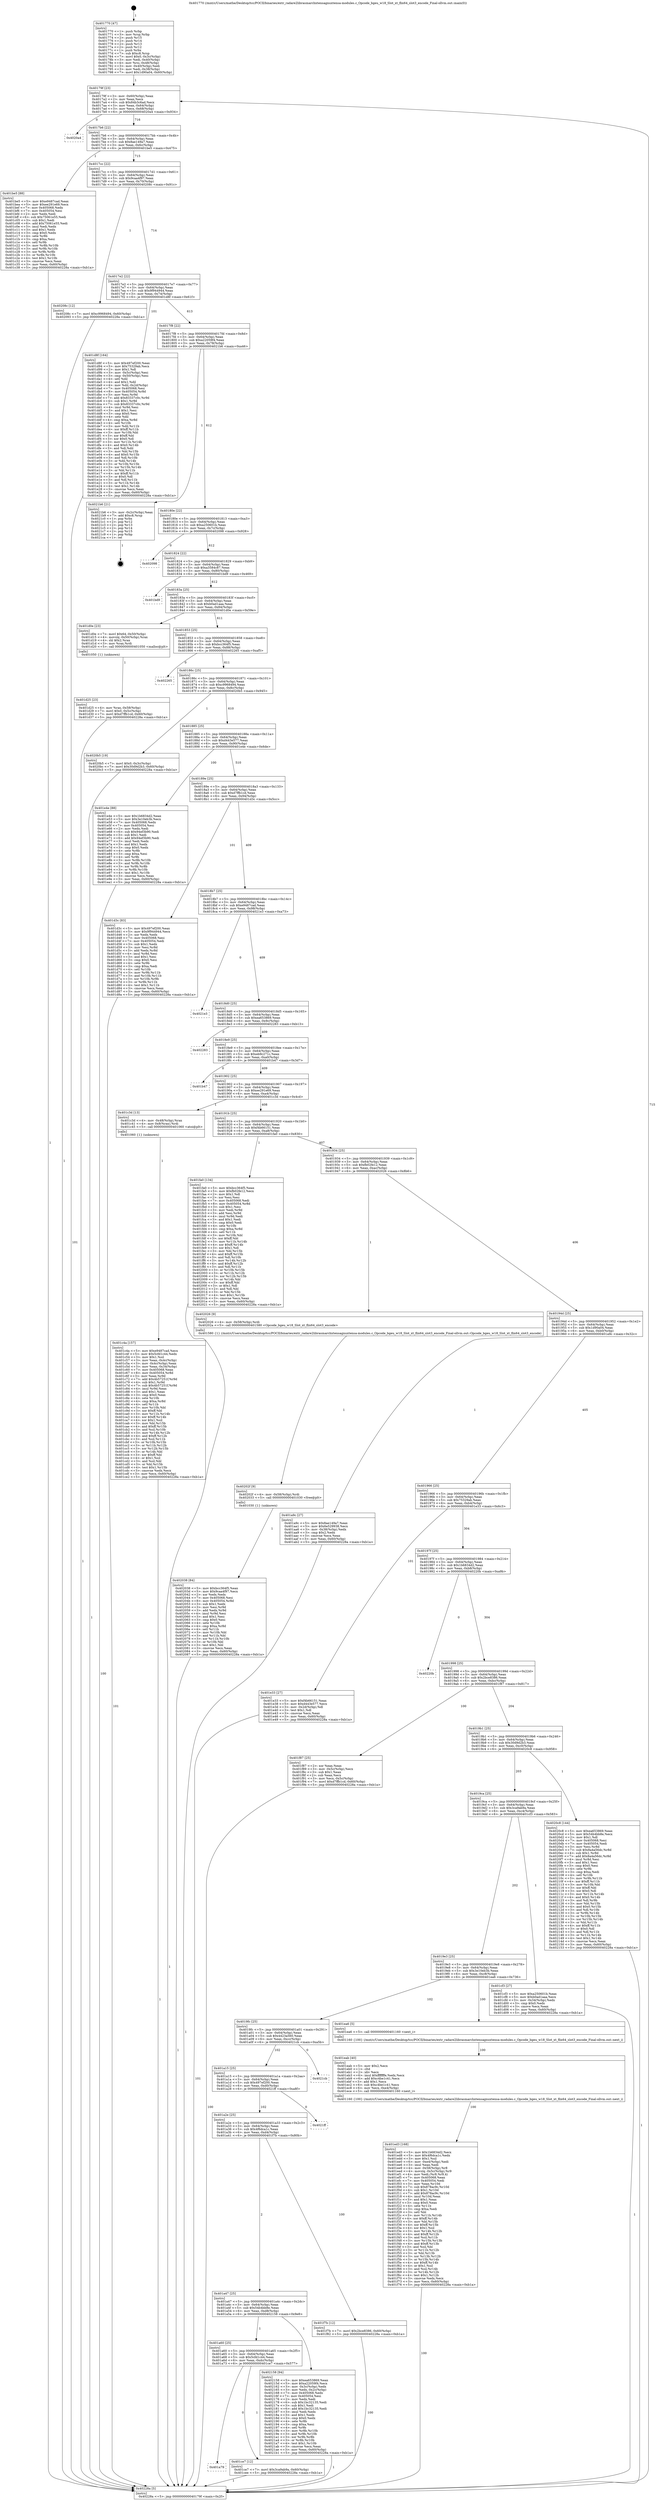 digraph "0x401770" {
  label = "0x401770 (/mnt/c/Users/mathe/Desktop/tcc/POCII/binaries/extr_radare2librasmarchxtensagnuxtensa-modules.c_Opcode_bgeu_w18_Slot_xt_flix64_slot3_encode_Final-ollvm.out::main(0))"
  labelloc = "t"
  node[shape=record]

  Entry [label="",width=0.3,height=0.3,shape=circle,fillcolor=black,style=filled]
  "0x40179f" [label="{
     0x40179f [23]\l
     | [instrs]\l
     &nbsp;&nbsp;0x40179f \<+3\>: mov -0x60(%rbp),%eax\l
     &nbsp;&nbsp;0x4017a2 \<+2\>: mov %eax,%ecx\l
     &nbsp;&nbsp;0x4017a4 \<+6\>: sub $0x84b3c6ad,%ecx\l
     &nbsp;&nbsp;0x4017aa \<+3\>: mov %eax,-0x64(%rbp)\l
     &nbsp;&nbsp;0x4017ad \<+3\>: mov %ecx,-0x68(%rbp)\l
     &nbsp;&nbsp;0x4017b0 \<+6\>: je 00000000004020a4 \<main+0x934\>\l
  }"]
  "0x4020a4" [label="{
     0x4020a4\l
  }", style=dashed]
  "0x4017b6" [label="{
     0x4017b6 [22]\l
     | [instrs]\l
     &nbsp;&nbsp;0x4017b6 \<+5\>: jmp 00000000004017bb \<main+0x4b\>\l
     &nbsp;&nbsp;0x4017bb \<+3\>: mov -0x64(%rbp),%eax\l
     &nbsp;&nbsp;0x4017be \<+5\>: sub $0x8ae149a7,%eax\l
     &nbsp;&nbsp;0x4017c3 \<+3\>: mov %eax,-0x6c(%rbp)\l
     &nbsp;&nbsp;0x4017c6 \<+6\>: je 0000000000401be5 \<main+0x475\>\l
  }"]
  Exit [label="",width=0.3,height=0.3,shape=circle,fillcolor=black,style=filled,peripheries=2]
  "0x401be5" [label="{
     0x401be5 [88]\l
     | [instrs]\l
     &nbsp;&nbsp;0x401be5 \<+5\>: mov $0xe9487cad,%eax\l
     &nbsp;&nbsp;0x401bea \<+5\>: mov $0xee291e69,%ecx\l
     &nbsp;&nbsp;0x401bef \<+7\>: mov 0x405068,%edx\l
     &nbsp;&nbsp;0x401bf6 \<+7\>: mov 0x405054,%esi\l
     &nbsp;&nbsp;0x401bfd \<+2\>: mov %edx,%edi\l
     &nbsp;&nbsp;0x401bff \<+6\>: sub $0x75061e55,%edi\l
     &nbsp;&nbsp;0x401c05 \<+3\>: sub $0x1,%edi\l
     &nbsp;&nbsp;0x401c08 \<+6\>: add $0x75061e55,%edi\l
     &nbsp;&nbsp;0x401c0e \<+3\>: imul %edi,%edx\l
     &nbsp;&nbsp;0x401c11 \<+3\>: and $0x1,%edx\l
     &nbsp;&nbsp;0x401c14 \<+3\>: cmp $0x0,%edx\l
     &nbsp;&nbsp;0x401c17 \<+4\>: sete %r8b\l
     &nbsp;&nbsp;0x401c1b \<+3\>: cmp $0xa,%esi\l
     &nbsp;&nbsp;0x401c1e \<+4\>: setl %r9b\l
     &nbsp;&nbsp;0x401c22 \<+3\>: mov %r8b,%r10b\l
     &nbsp;&nbsp;0x401c25 \<+3\>: and %r9b,%r10b\l
     &nbsp;&nbsp;0x401c28 \<+3\>: xor %r9b,%r8b\l
     &nbsp;&nbsp;0x401c2b \<+3\>: or %r8b,%r10b\l
     &nbsp;&nbsp;0x401c2e \<+4\>: test $0x1,%r10b\l
     &nbsp;&nbsp;0x401c32 \<+3\>: cmovne %ecx,%eax\l
     &nbsp;&nbsp;0x401c35 \<+3\>: mov %eax,-0x60(%rbp)\l
     &nbsp;&nbsp;0x401c38 \<+5\>: jmp 000000000040228a \<main+0xb1a\>\l
  }"]
  "0x4017cc" [label="{
     0x4017cc [22]\l
     | [instrs]\l
     &nbsp;&nbsp;0x4017cc \<+5\>: jmp 00000000004017d1 \<main+0x61\>\l
     &nbsp;&nbsp;0x4017d1 \<+3\>: mov -0x64(%rbp),%eax\l
     &nbsp;&nbsp;0x4017d4 \<+5\>: sub $0x9caa4f97,%eax\l
     &nbsp;&nbsp;0x4017d9 \<+3\>: mov %eax,-0x70(%rbp)\l
     &nbsp;&nbsp;0x4017dc \<+6\>: je 000000000040208c \<main+0x91c\>\l
  }"]
  "0x402038" [label="{
     0x402038 [84]\l
     | [instrs]\l
     &nbsp;&nbsp;0x402038 \<+5\>: mov $0xbcc364f5,%eax\l
     &nbsp;&nbsp;0x40203d \<+5\>: mov $0x9caa4f97,%ecx\l
     &nbsp;&nbsp;0x402042 \<+2\>: xor %edx,%edx\l
     &nbsp;&nbsp;0x402044 \<+7\>: mov 0x405068,%esi\l
     &nbsp;&nbsp;0x40204b \<+8\>: mov 0x405054,%r8d\l
     &nbsp;&nbsp;0x402053 \<+3\>: sub $0x1,%edx\l
     &nbsp;&nbsp;0x402056 \<+3\>: mov %esi,%r9d\l
     &nbsp;&nbsp;0x402059 \<+3\>: add %edx,%r9d\l
     &nbsp;&nbsp;0x40205c \<+4\>: imul %r9d,%esi\l
     &nbsp;&nbsp;0x402060 \<+3\>: and $0x1,%esi\l
     &nbsp;&nbsp;0x402063 \<+3\>: cmp $0x0,%esi\l
     &nbsp;&nbsp;0x402066 \<+4\>: sete %r10b\l
     &nbsp;&nbsp;0x40206a \<+4\>: cmp $0xa,%r8d\l
     &nbsp;&nbsp;0x40206e \<+4\>: setl %r11b\l
     &nbsp;&nbsp;0x402072 \<+3\>: mov %r10b,%bl\l
     &nbsp;&nbsp;0x402075 \<+3\>: and %r11b,%bl\l
     &nbsp;&nbsp;0x402078 \<+3\>: xor %r11b,%r10b\l
     &nbsp;&nbsp;0x40207b \<+3\>: or %r10b,%bl\l
     &nbsp;&nbsp;0x40207e \<+3\>: test $0x1,%bl\l
     &nbsp;&nbsp;0x402081 \<+3\>: cmovne %ecx,%eax\l
     &nbsp;&nbsp;0x402084 \<+3\>: mov %eax,-0x60(%rbp)\l
     &nbsp;&nbsp;0x402087 \<+5\>: jmp 000000000040228a \<main+0xb1a\>\l
  }"]
  "0x40208c" [label="{
     0x40208c [12]\l
     | [instrs]\l
     &nbsp;&nbsp;0x40208c \<+7\>: movl $0xc9968494,-0x60(%rbp)\l
     &nbsp;&nbsp;0x402093 \<+5\>: jmp 000000000040228a \<main+0xb1a\>\l
  }"]
  "0x4017e2" [label="{
     0x4017e2 [22]\l
     | [instrs]\l
     &nbsp;&nbsp;0x4017e2 \<+5\>: jmp 00000000004017e7 \<main+0x77\>\l
     &nbsp;&nbsp;0x4017e7 \<+3\>: mov -0x64(%rbp),%eax\l
     &nbsp;&nbsp;0x4017ea \<+5\>: sub $0x9f944944,%eax\l
     &nbsp;&nbsp;0x4017ef \<+3\>: mov %eax,-0x74(%rbp)\l
     &nbsp;&nbsp;0x4017f2 \<+6\>: je 0000000000401d8f \<main+0x61f\>\l
  }"]
  "0x40202f" [label="{
     0x40202f [9]\l
     | [instrs]\l
     &nbsp;&nbsp;0x40202f \<+4\>: mov -0x58(%rbp),%rdi\l
     &nbsp;&nbsp;0x402033 \<+5\>: call 0000000000401030 \<free@plt\>\l
     | [calls]\l
     &nbsp;&nbsp;0x401030 \{1\} (unknown)\l
  }"]
  "0x401d8f" [label="{
     0x401d8f [164]\l
     | [instrs]\l
     &nbsp;&nbsp;0x401d8f \<+5\>: mov $0x497ef200,%eax\l
     &nbsp;&nbsp;0x401d94 \<+5\>: mov $0x75329ab,%ecx\l
     &nbsp;&nbsp;0x401d99 \<+2\>: mov $0x1,%dl\l
     &nbsp;&nbsp;0x401d9b \<+3\>: mov -0x5c(%rbp),%esi\l
     &nbsp;&nbsp;0x401d9e \<+3\>: cmp -0x50(%rbp),%esi\l
     &nbsp;&nbsp;0x401da1 \<+4\>: setl %dil\l
     &nbsp;&nbsp;0x401da5 \<+4\>: and $0x1,%dil\l
     &nbsp;&nbsp;0x401da9 \<+4\>: mov %dil,-0x2d(%rbp)\l
     &nbsp;&nbsp;0x401dad \<+7\>: mov 0x405068,%esi\l
     &nbsp;&nbsp;0x401db4 \<+8\>: mov 0x405054,%r8d\l
     &nbsp;&nbsp;0x401dbc \<+3\>: mov %esi,%r9d\l
     &nbsp;&nbsp;0x401dbf \<+7\>: add $0x83337c0c,%r9d\l
     &nbsp;&nbsp;0x401dc6 \<+4\>: sub $0x1,%r9d\l
     &nbsp;&nbsp;0x401dca \<+7\>: sub $0x83337c0c,%r9d\l
     &nbsp;&nbsp;0x401dd1 \<+4\>: imul %r9d,%esi\l
     &nbsp;&nbsp;0x401dd5 \<+3\>: and $0x1,%esi\l
     &nbsp;&nbsp;0x401dd8 \<+3\>: cmp $0x0,%esi\l
     &nbsp;&nbsp;0x401ddb \<+4\>: sete %dil\l
     &nbsp;&nbsp;0x401ddf \<+4\>: cmp $0xa,%r8d\l
     &nbsp;&nbsp;0x401de3 \<+4\>: setl %r10b\l
     &nbsp;&nbsp;0x401de7 \<+3\>: mov %dil,%r11b\l
     &nbsp;&nbsp;0x401dea \<+4\>: xor $0xff,%r11b\l
     &nbsp;&nbsp;0x401dee \<+3\>: mov %r10b,%bl\l
     &nbsp;&nbsp;0x401df1 \<+3\>: xor $0xff,%bl\l
     &nbsp;&nbsp;0x401df4 \<+3\>: xor $0x0,%dl\l
     &nbsp;&nbsp;0x401df7 \<+3\>: mov %r11b,%r14b\l
     &nbsp;&nbsp;0x401dfa \<+4\>: and $0x0,%r14b\l
     &nbsp;&nbsp;0x401dfe \<+3\>: and %dl,%dil\l
     &nbsp;&nbsp;0x401e01 \<+3\>: mov %bl,%r15b\l
     &nbsp;&nbsp;0x401e04 \<+4\>: and $0x0,%r15b\l
     &nbsp;&nbsp;0x401e08 \<+3\>: and %dl,%r10b\l
     &nbsp;&nbsp;0x401e0b \<+3\>: or %dil,%r14b\l
     &nbsp;&nbsp;0x401e0e \<+3\>: or %r10b,%r15b\l
     &nbsp;&nbsp;0x401e11 \<+3\>: xor %r15b,%r14b\l
     &nbsp;&nbsp;0x401e14 \<+3\>: or %bl,%r11b\l
     &nbsp;&nbsp;0x401e17 \<+4\>: xor $0xff,%r11b\l
     &nbsp;&nbsp;0x401e1b \<+3\>: or $0x0,%dl\l
     &nbsp;&nbsp;0x401e1e \<+3\>: and %dl,%r11b\l
     &nbsp;&nbsp;0x401e21 \<+3\>: or %r11b,%r14b\l
     &nbsp;&nbsp;0x401e24 \<+4\>: test $0x1,%r14b\l
     &nbsp;&nbsp;0x401e28 \<+3\>: cmovne %ecx,%eax\l
     &nbsp;&nbsp;0x401e2b \<+3\>: mov %eax,-0x60(%rbp)\l
     &nbsp;&nbsp;0x401e2e \<+5\>: jmp 000000000040228a \<main+0xb1a\>\l
  }"]
  "0x4017f8" [label="{
     0x4017f8 [22]\l
     | [instrs]\l
     &nbsp;&nbsp;0x4017f8 \<+5\>: jmp 00000000004017fd \<main+0x8d\>\l
     &nbsp;&nbsp;0x4017fd \<+3\>: mov -0x64(%rbp),%eax\l
     &nbsp;&nbsp;0x401800 \<+5\>: sub $0xa22059f4,%eax\l
     &nbsp;&nbsp;0x401805 \<+3\>: mov %eax,-0x78(%rbp)\l
     &nbsp;&nbsp;0x401808 \<+6\>: je 00000000004021b6 \<main+0xa46\>\l
  }"]
  "0x401ed3" [label="{
     0x401ed3 [168]\l
     | [instrs]\l
     &nbsp;&nbsp;0x401ed3 \<+5\>: mov $0x1b6834d2,%ecx\l
     &nbsp;&nbsp;0x401ed8 \<+5\>: mov $0x4f6dca1c,%edx\l
     &nbsp;&nbsp;0x401edd \<+3\>: mov $0x1,%sil\l
     &nbsp;&nbsp;0x401ee0 \<+6\>: mov -0xe4(%rbp),%edi\l
     &nbsp;&nbsp;0x401ee6 \<+3\>: imul %eax,%edi\l
     &nbsp;&nbsp;0x401ee9 \<+4\>: mov -0x58(%rbp),%r8\l
     &nbsp;&nbsp;0x401eed \<+4\>: movslq -0x5c(%rbp),%r9\l
     &nbsp;&nbsp;0x401ef1 \<+4\>: mov %edi,(%r8,%r9,4)\l
     &nbsp;&nbsp;0x401ef5 \<+7\>: mov 0x405068,%eax\l
     &nbsp;&nbsp;0x401efc \<+7\>: mov 0x405054,%edi\l
     &nbsp;&nbsp;0x401f03 \<+3\>: mov %eax,%r10d\l
     &nbsp;&nbsp;0x401f06 \<+7\>: sub $0x878ac9c,%r10d\l
     &nbsp;&nbsp;0x401f0d \<+4\>: sub $0x1,%r10d\l
     &nbsp;&nbsp;0x401f11 \<+7\>: add $0x878ac9c,%r10d\l
     &nbsp;&nbsp;0x401f18 \<+4\>: imul %r10d,%eax\l
     &nbsp;&nbsp;0x401f1c \<+3\>: and $0x1,%eax\l
     &nbsp;&nbsp;0x401f1f \<+3\>: cmp $0x0,%eax\l
     &nbsp;&nbsp;0x401f22 \<+4\>: sete %r11b\l
     &nbsp;&nbsp;0x401f26 \<+3\>: cmp $0xa,%edi\l
     &nbsp;&nbsp;0x401f29 \<+3\>: setl %bl\l
     &nbsp;&nbsp;0x401f2c \<+3\>: mov %r11b,%r14b\l
     &nbsp;&nbsp;0x401f2f \<+4\>: xor $0xff,%r14b\l
     &nbsp;&nbsp;0x401f33 \<+3\>: mov %bl,%r15b\l
     &nbsp;&nbsp;0x401f36 \<+4\>: xor $0xff,%r15b\l
     &nbsp;&nbsp;0x401f3a \<+4\>: xor $0x1,%sil\l
     &nbsp;&nbsp;0x401f3e \<+3\>: mov %r14b,%r12b\l
     &nbsp;&nbsp;0x401f41 \<+4\>: and $0xff,%r12b\l
     &nbsp;&nbsp;0x401f45 \<+3\>: and %sil,%r11b\l
     &nbsp;&nbsp;0x401f48 \<+3\>: mov %r15b,%r13b\l
     &nbsp;&nbsp;0x401f4b \<+4\>: and $0xff,%r13b\l
     &nbsp;&nbsp;0x401f4f \<+3\>: and %sil,%bl\l
     &nbsp;&nbsp;0x401f52 \<+3\>: or %r11b,%r12b\l
     &nbsp;&nbsp;0x401f55 \<+3\>: or %bl,%r13b\l
     &nbsp;&nbsp;0x401f58 \<+3\>: xor %r13b,%r12b\l
     &nbsp;&nbsp;0x401f5b \<+3\>: or %r15b,%r14b\l
     &nbsp;&nbsp;0x401f5e \<+4\>: xor $0xff,%r14b\l
     &nbsp;&nbsp;0x401f62 \<+4\>: or $0x1,%sil\l
     &nbsp;&nbsp;0x401f66 \<+3\>: and %sil,%r14b\l
     &nbsp;&nbsp;0x401f69 \<+3\>: or %r14b,%r12b\l
     &nbsp;&nbsp;0x401f6c \<+4\>: test $0x1,%r12b\l
     &nbsp;&nbsp;0x401f70 \<+3\>: cmovne %edx,%ecx\l
     &nbsp;&nbsp;0x401f73 \<+3\>: mov %ecx,-0x60(%rbp)\l
     &nbsp;&nbsp;0x401f76 \<+5\>: jmp 000000000040228a \<main+0xb1a\>\l
  }"]
  "0x4021b6" [label="{
     0x4021b6 [21]\l
     | [instrs]\l
     &nbsp;&nbsp;0x4021b6 \<+3\>: mov -0x2c(%rbp),%eax\l
     &nbsp;&nbsp;0x4021b9 \<+7\>: add $0xc8,%rsp\l
     &nbsp;&nbsp;0x4021c0 \<+1\>: pop %rbx\l
     &nbsp;&nbsp;0x4021c1 \<+2\>: pop %r12\l
     &nbsp;&nbsp;0x4021c3 \<+2\>: pop %r13\l
     &nbsp;&nbsp;0x4021c5 \<+2\>: pop %r14\l
     &nbsp;&nbsp;0x4021c7 \<+2\>: pop %r15\l
     &nbsp;&nbsp;0x4021c9 \<+1\>: pop %rbp\l
     &nbsp;&nbsp;0x4021ca \<+1\>: ret\l
  }"]
  "0x40180e" [label="{
     0x40180e [22]\l
     | [instrs]\l
     &nbsp;&nbsp;0x40180e \<+5\>: jmp 0000000000401813 \<main+0xa3\>\l
     &nbsp;&nbsp;0x401813 \<+3\>: mov -0x64(%rbp),%eax\l
     &nbsp;&nbsp;0x401816 \<+5\>: sub $0xa250601b,%eax\l
     &nbsp;&nbsp;0x40181b \<+3\>: mov %eax,-0x7c(%rbp)\l
     &nbsp;&nbsp;0x40181e \<+6\>: je 0000000000402098 \<main+0x928\>\l
  }"]
  "0x401eab" [label="{
     0x401eab [40]\l
     | [instrs]\l
     &nbsp;&nbsp;0x401eab \<+5\>: mov $0x2,%ecx\l
     &nbsp;&nbsp;0x401eb0 \<+1\>: cltd\l
     &nbsp;&nbsp;0x401eb1 \<+2\>: idiv %ecx\l
     &nbsp;&nbsp;0x401eb3 \<+6\>: imul $0xfffffffe,%edx,%ecx\l
     &nbsp;&nbsp;0x401eb9 \<+6\>: add $0xc4be1c41,%ecx\l
     &nbsp;&nbsp;0x401ebf \<+3\>: add $0x1,%ecx\l
     &nbsp;&nbsp;0x401ec2 \<+6\>: sub $0xc4be1c41,%ecx\l
     &nbsp;&nbsp;0x401ec8 \<+6\>: mov %ecx,-0xe4(%rbp)\l
     &nbsp;&nbsp;0x401ece \<+5\>: call 0000000000401160 \<next_i\>\l
     | [calls]\l
     &nbsp;&nbsp;0x401160 \{100\} (/mnt/c/Users/mathe/Desktop/tcc/POCII/binaries/extr_radare2librasmarchxtensagnuxtensa-modules.c_Opcode_bgeu_w18_Slot_xt_flix64_slot3_encode_Final-ollvm.out::next_i)\l
  }"]
  "0x402098" [label="{
     0x402098\l
  }", style=dashed]
  "0x401824" [label="{
     0x401824 [22]\l
     | [instrs]\l
     &nbsp;&nbsp;0x401824 \<+5\>: jmp 0000000000401829 \<main+0xb9\>\l
     &nbsp;&nbsp;0x401829 \<+3\>: mov -0x64(%rbp),%eax\l
     &nbsp;&nbsp;0x40182c \<+5\>: sub $0xa3584c87,%eax\l
     &nbsp;&nbsp;0x401831 \<+3\>: mov %eax,-0x80(%rbp)\l
     &nbsp;&nbsp;0x401834 \<+6\>: je 0000000000401bd9 \<main+0x469\>\l
  }"]
  "0x401d25" [label="{
     0x401d25 [23]\l
     | [instrs]\l
     &nbsp;&nbsp;0x401d25 \<+4\>: mov %rax,-0x58(%rbp)\l
     &nbsp;&nbsp;0x401d29 \<+7\>: movl $0x0,-0x5c(%rbp)\l
     &nbsp;&nbsp;0x401d30 \<+7\>: movl $0xd7ffb1cd,-0x60(%rbp)\l
     &nbsp;&nbsp;0x401d37 \<+5\>: jmp 000000000040228a \<main+0xb1a\>\l
  }"]
  "0x401bd9" [label="{
     0x401bd9\l
  }", style=dashed]
  "0x40183a" [label="{
     0x40183a [25]\l
     | [instrs]\l
     &nbsp;&nbsp;0x40183a \<+5\>: jmp 000000000040183f \<main+0xcf\>\l
     &nbsp;&nbsp;0x40183f \<+3\>: mov -0x64(%rbp),%eax\l
     &nbsp;&nbsp;0x401842 \<+5\>: sub $0xb0ad1aaa,%eax\l
     &nbsp;&nbsp;0x401847 \<+6\>: mov %eax,-0x84(%rbp)\l
     &nbsp;&nbsp;0x40184d \<+6\>: je 0000000000401d0e \<main+0x59e\>\l
  }"]
  "0x401a79" [label="{
     0x401a79\l
  }", style=dashed]
  "0x401d0e" [label="{
     0x401d0e [23]\l
     | [instrs]\l
     &nbsp;&nbsp;0x401d0e \<+7\>: movl $0x64,-0x50(%rbp)\l
     &nbsp;&nbsp;0x401d15 \<+4\>: movslq -0x50(%rbp),%rax\l
     &nbsp;&nbsp;0x401d19 \<+4\>: shl $0x2,%rax\l
     &nbsp;&nbsp;0x401d1d \<+3\>: mov %rax,%rdi\l
     &nbsp;&nbsp;0x401d20 \<+5\>: call 0000000000401050 \<malloc@plt\>\l
     | [calls]\l
     &nbsp;&nbsp;0x401050 \{1\} (unknown)\l
  }"]
  "0x401853" [label="{
     0x401853 [25]\l
     | [instrs]\l
     &nbsp;&nbsp;0x401853 \<+5\>: jmp 0000000000401858 \<main+0xe8\>\l
     &nbsp;&nbsp;0x401858 \<+3\>: mov -0x64(%rbp),%eax\l
     &nbsp;&nbsp;0x40185b \<+5\>: sub $0xbcc364f5,%eax\l
     &nbsp;&nbsp;0x401860 \<+6\>: mov %eax,-0x88(%rbp)\l
     &nbsp;&nbsp;0x401866 \<+6\>: je 0000000000402265 \<main+0xaf5\>\l
  }"]
  "0x401ce7" [label="{
     0x401ce7 [12]\l
     | [instrs]\l
     &nbsp;&nbsp;0x401ce7 \<+7\>: movl $0x3ca9ab9a,-0x60(%rbp)\l
     &nbsp;&nbsp;0x401cee \<+5\>: jmp 000000000040228a \<main+0xb1a\>\l
  }"]
  "0x402265" [label="{
     0x402265\l
  }", style=dashed]
  "0x40186c" [label="{
     0x40186c [25]\l
     | [instrs]\l
     &nbsp;&nbsp;0x40186c \<+5\>: jmp 0000000000401871 \<main+0x101\>\l
     &nbsp;&nbsp;0x401871 \<+3\>: mov -0x64(%rbp),%eax\l
     &nbsp;&nbsp;0x401874 \<+5\>: sub $0xc9968494,%eax\l
     &nbsp;&nbsp;0x401879 \<+6\>: mov %eax,-0x8c(%rbp)\l
     &nbsp;&nbsp;0x40187f \<+6\>: je 00000000004020b5 \<main+0x945\>\l
  }"]
  "0x401a60" [label="{
     0x401a60 [25]\l
     | [instrs]\l
     &nbsp;&nbsp;0x401a60 \<+5\>: jmp 0000000000401a65 \<main+0x2f5\>\l
     &nbsp;&nbsp;0x401a65 \<+3\>: mov -0x64(%rbp),%eax\l
     &nbsp;&nbsp;0x401a68 \<+5\>: sub $0x5cfd1c44,%eax\l
     &nbsp;&nbsp;0x401a6d \<+6\>: mov %eax,-0xdc(%rbp)\l
     &nbsp;&nbsp;0x401a73 \<+6\>: je 0000000000401ce7 \<main+0x577\>\l
  }"]
  "0x4020b5" [label="{
     0x4020b5 [19]\l
     | [instrs]\l
     &nbsp;&nbsp;0x4020b5 \<+7\>: movl $0x0,-0x3c(%rbp)\l
     &nbsp;&nbsp;0x4020bc \<+7\>: movl $0x30d9d2b3,-0x60(%rbp)\l
     &nbsp;&nbsp;0x4020c3 \<+5\>: jmp 000000000040228a \<main+0xb1a\>\l
  }"]
  "0x401885" [label="{
     0x401885 [25]\l
     | [instrs]\l
     &nbsp;&nbsp;0x401885 \<+5\>: jmp 000000000040188a \<main+0x11a\>\l
     &nbsp;&nbsp;0x40188a \<+3\>: mov -0x64(%rbp),%eax\l
     &nbsp;&nbsp;0x40188d \<+5\>: sub $0xd443e577,%eax\l
     &nbsp;&nbsp;0x401892 \<+6\>: mov %eax,-0x90(%rbp)\l
     &nbsp;&nbsp;0x401898 \<+6\>: je 0000000000401e4e \<main+0x6de\>\l
  }"]
  "0x402158" [label="{
     0x402158 [94]\l
     | [instrs]\l
     &nbsp;&nbsp;0x402158 \<+5\>: mov $0xea653869,%eax\l
     &nbsp;&nbsp;0x40215d \<+5\>: mov $0xa22059f4,%ecx\l
     &nbsp;&nbsp;0x402162 \<+3\>: mov -0x3c(%rbp),%edx\l
     &nbsp;&nbsp;0x402165 \<+3\>: mov %edx,-0x2c(%rbp)\l
     &nbsp;&nbsp;0x402168 \<+7\>: mov 0x405068,%edx\l
     &nbsp;&nbsp;0x40216f \<+7\>: mov 0x405054,%esi\l
     &nbsp;&nbsp;0x402176 \<+2\>: mov %edx,%edi\l
     &nbsp;&nbsp;0x402178 \<+6\>: sub $0x1bc32135,%edi\l
     &nbsp;&nbsp;0x40217e \<+3\>: sub $0x1,%edi\l
     &nbsp;&nbsp;0x402181 \<+6\>: add $0x1bc32135,%edi\l
     &nbsp;&nbsp;0x402187 \<+3\>: imul %edi,%edx\l
     &nbsp;&nbsp;0x40218a \<+3\>: and $0x1,%edx\l
     &nbsp;&nbsp;0x40218d \<+3\>: cmp $0x0,%edx\l
     &nbsp;&nbsp;0x402190 \<+4\>: sete %r8b\l
     &nbsp;&nbsp;0x402194 \<+3\>: cmp $0xa,%esi\l
     &nbsp;&nbsp;0x402197 \<+4\>: setl %r9b\l
     &nbsp;&nbsp;0x40219b \<+3\>: mov %r8b,%r10b\l
     &nbsp;&nbsp;0x40219e \<+3\>: and %r9b,%r10b\l
     &nbsp;&nbsp;0x4021a1 \<+3\>: xor %r9b,%r8b\l
     &nbsp;&nbsp;0x4021a4 \<+3\>: or %r8b,%r10b\l
     &nbsp;&nbsp;0x4021a7 \<+4\>: test $0x1,%r10b\l
     &nbsp;&nbsp;0x4021ab \<+3\>: cmovne %ecx,%eax\l
     &nbsp;&nbsp;0x4021ae \<+3\>: mov %eax,-0x60(%rbp)\l
     &nbsp;&nbsp;0x4021b1 \<+5\>: jmp 000000000040228a \<main+0xb1a\>\l
  }"]
  "0x401e4e" [label="{
     0x401e4e [88]\l
     | [instrs]\l
     &nbsp;&nbsp;0x401e4e \<+5\>: mov $0x1b6834d2,%eax\l
     &nbsp;&nbsp;0x401e53 \<+5\>: mov $0x3e10eb3b,%ecx\l
     &nbsp;&nbsp;0x401e58 \<+7\>: mov 0x405068,%edx\l
     &nbsp;&nbsp;0x401e5f \<+7\>: mov 0x405054,%esi\l
     &nbsp;&nbsp;0x401e66 \<+2\>: mov %edx,%edi\l
     &nbsp;&nbsp;0x401e68 \<+6\>: sub $0x94ef3b90,%edi\l
     &nbsp;&nbsp;0x401e6e \<+3\>: sub $0x1,%edi\l
     &nbsp;&nbsp;0x401e71 \<+6\>: add $0x94ef3b90,%edi\l
     &nbsp;&nbsp;0x401e77 \<+3\>: imul %edi,%edx\l
     &nbsp;&nbsp;0x401e7a \<+3\>: and $0x1,%edx\l
     &nbsp;&nbsp;0x401e7d \<+3\>: cmp $0x0,%edx\l
     &nbsp;&nbsp;0x401e80 \<+4\>: sete %r8b\l
     &nbsp;&nbsp;0x401e84 \<+3\>: cmp $0xa,%esi\l
     &nbsp;&nbsp;0x401e87 \<+4\>: setl %r9b\l
     &nbsp;&nbsp;0x401e8b \<+3\>: mov %r8b,%r10b\l
     &nbsp;&nbsp;0x401e8e \<+3\>: and %r9b,%r10b\l
     &nbsp;&nbsp;0x401e91 \<+3\>: xor %r9b,%r8b\l
     &nbsp;&nbsp;0x401e94 \<+3\>: or %r8b,%r10b\l
     &nbsp;&nbsp;0x401e97 \<+4\>: test $0x1,%r10b\l
     &nbsp;&nbsp;0x401e9b \<+3\>: cmovne %ecx,%eax\l
     &nbsp;&nbsp;0x401e9e \<+3\>: mov %eax,-0x60(%rbp)\l
     &nbsp;&nbsp;0x401ea1 \<+5\>: jmp 000000000040228a \<main+0xb1a\>\l
  }"]
  "0x40189e" [label="{
     0x40189e [25]\l
     | [instrs]\l
     &nbsp;&nbsp;0x40189e \<+5\>: jmp 00000000004018a3 \<main+0x133\>\l
     &nbsp;&nbsp;0x4018a3 \<+3\>: mov -0x64(%rbp),%eax\l
     &nbsp;&nbsp;0x4018a6 \<+5\>: sub $0xd7ffb1cd,%eax\l
     &nbsp;&nbsp;0x4018ab \<+6\>: mov %eax,-0x94(%rbp)\l
     &nbsp;&nbsp;0x4018b1 \<+6\>: je 0000000000401d3c \<main+0x5cc\>\l
  }"]
  "0x401a47" [label="{
     0x401a47 [25]\l
     | [instrs]\l
     &nbsp;&nbsp;0x401a47 \<+5\>: jmp 0000000000401a4c \<main+0x2dc\>\l
     &nbsp;&nbsp;0x401a4c \<+3\>: mov -0x64(%rbp),%eax\l
     &nbsp;&nbsp;0x401a4f \<+5\>: sub $0x54b4bb8e,%eax\l
     &nbsp;&nbsp;0x401a54 \<+6\>: mov %eax,-0xd8(%rbp)\l
     &nbsp;&nbsp;0x401a5a \<+6\>: je 0000000000402158 \<main+0x9e8\>\l
  }"]
  "0x401d3c" [label="{
     0x401d3c [83]\l
     | [instrs]\l
     &nbsp;&nbsp;0x401d3c \<+5\>: mov $0x497ef200,%eax\l
     &nbsp;&nbsp;0x401d41 \<+5\>: mov $0x9f944944,%ecx\l
     &nbsp;&nbsp;0x401d46 \<+2\>: xor %edx,%edx\l
     &nbsp;&nbsp;0x401d48 \<+7\>: mov 0x405068,%esi\l
     &nbsp;&nbsp;0x401d4f \<+7\>: mov 0x405054,%edi\l
     &nbsp;&nbsp;0x401d56 \<+3\>: sub $0x1,%edx\l
     &nbsp;&nbsp;0x401d59 \<+3\>: mov %esi,%r8d\l
     &nbsp;&nbsp;0x401d5c \<+3\>: add %edx,%r8d\l
     &nbsp;&nbsp;0x401d5f \<+4\>: imul %r8d,%esi\l
     &nbsp;&nbsp;0x401d63 \<+3\>: and $0x1,%esi\l
     &nbsp;&nbsp;0x401d66 \<+3\>: cmp $0x0,%esi\l
     &nbsp;&nbsp;0x401d69 \<+4\>: sete %r9b\l
     &nbsp;&nbsp;0x401d6d \<+3\>: cmp $0xa,%edi\l
     &nbsp;&nbsp;0x401d70 \<+4\>: setl %r10b\l
     &nbsp;&nbsp;0x401d74 \<+3\>: mov %r9b,%r11b\l
     &nbsp;&nbsp;0x401d77 \<+3\>: and %r10b,%r11b\l
     &nbsp;&nbsp;0x401d7a \<+3\>: xor %r10b,%r9b\l
     &nbsp;&nbsp;0x401d7d \<+3\>: or %r9b,%r11b\l
     &nbsp;&nbsp;0x401d80 \<+4\>: test $0x1,%r11b\l
     &nbsp;&nbsp;0x401d84 \<+3\>: cmovne %ecx,%eax\l
     &nbsp;&nbsp;0x401d87 \<+3\>: mov %eax,-0x60(%rbp)\l
     &nbsp;&nbsp;0x401d8a \<+5\>: jmp 000000000040228a \<main+0xb1a\>\l
  }"]
  "0x4018b7" [label="{
     0x4018b7 [25]\l
     | [instrs]\l
     &nbsp;&nbsp;0x4018b7 \<+5\>: jmp 00000000004018bc \<main+0x14c\>\l
     &nbsp;&nbsp;0x4018bc \<+3\>: mov -0x64(%rbp),%eax\l
     &nbsp;&nbsp;0x4018bf \<+5\>: sub $0xe9487cad,%eax\l
     &nbsp;&nbsp;0x4018c4 \<+6\>: mov %eax,-0x98(%rbp)\l
     &nbsp;&nbsp;0x4018ca \<+6\>: je 00000000004021e3 \<main+0xa73\>\l
  }"]
  "0x401f7b" [label="{
     0x401f7b [12]\l
     | [instrs]\l
     &nbsp;&nbsp;0x401f7b \<+7\>: movl $0x2bce8386,-0x60(%rbp)\l
     &nbsp;&nbsp;0x401f82 \<+5\>: jmp 000000000040228a \<main+0xb1a\>\l
  }"]
  "0x4021e3" [label="{
     0x4021e3\l
  }", style=dashed]
  "0x4018d0" [label="{
     0x4018d0 [25]\l
     | [instrs]\l
     &nbsp;&nbsp;0x4018d0 \<+5\>: jmp 00000000004018d5 \<main+0x165\>\l
     &nbsp;&nbsp;0x4018d5 \<+3\>: mov -0x64(%rbp),%eax\l
     &nbsp;&nbsp;0x4018d8 \<+5\>: sub $0xea653869,%eax\l
     &nbsp;&nbsp;0x4018dd \<+6\>: mov %eax,-0x9c(%rbp)\l
     &nbsp;&nbsp;0x4018e3 \<+6\>: je 0000000000402283 \<main+0xb13\>\l
  }"]
  "0x401a2e" [label="{
     0x401a2e [25]\l
     | [instrs]\l
     &nbsp;&nbsp;0x401a2e \<+5\>: jmp 0000000000401a33 \<main+0x2c3\>\l
     &nbsp;&nbsp;0x401a33 \<+3\>: mov -0x64(%rbp),%eax\l
     &nbsp;&nbsp;0x401a36 \<+5\>: sub $0x4f6dca1c,%eax\l
     &nbsp;&nbsp;0x401a3b \<+6\>: mov %eax,-0xd4(%rbp)\l
     &nbsp;&nbsp;0x401a41 \<+6\>: je 0000000000401f7b \<main+0x80b\>\l
  }"]
  "0x402283" [label="{
     0x402283\l
  }", style=dashed]
  "0x4018e9" [label="{
     0x4018e9 [25]\l
     | [instrs]\l
     &nbsp;&nbsp;0x4018e9 \<+5\>: jmp 00000000004018ee \<main+0x17e\>\l
     &nbsp;&nbsp;0x4018ee \<+3\>: mov -0x64(%rbp),%eax\l
     &nbsp;&nbsp;0x4018f1 \<+5\>: sub $0xeb9c271c,%eax\l
     &nbsp;&nbsp;0x4018f6 \<+6\>: mov %eax,-0xa0(%rbp)\l
     &nbsp;&nbsp;0x4018fc \<+6\>: je 0000000000401b47 \<main+0x3d7\>\l
  }"]
  "0x4021ff" [label="{
     0x4021ff\l
  }", style=dashed]
  "0x401b47" [label="{
     0x401b47\l
  }", style=dashed]
  "0x401902" [label="{
     0x401902 [25]\l
     | [instrs]\l
     &nbsp;&nbsp;0x401902 \<+5\>: jmp 0000000000401907 \<main+0x197\>\l
     &nbsp;&nbsp;0x401907 \<+3\>: mov -0x64(%rbp),%eax\l
     &nbsp;&nbsp;0x40190a \<+5\>: sub $0xee291e69,%eax\l
     &nbsp;&nbsp;0x40190f \<+6\>: mov %eax,-0xa4(%rbp)\l
     &nbsp;&nbsp;0x401915 \<+6\>: je 0000000000401c3d \<main+0x4cd\>\l
  }"]
  "0x401a15" [label="{
     0x401a15 [25]\l
     | [instrs]\l
     &nbsp;&nbsp;0x401a15 \<+5\>: jmp 0000000000401a1a \<main+0x2aa\>\l
     &nbsp;&nbsp;0x401a1a \<+3\>: mov -0x64(%rbp),%eax\l
     &nbsp;&nbsp;0x401a1d \<+5\>: sub $0x497ef200,%eax\l
     &nbsp;&nbsp;0x401a22 \<+6\>: mov %eax,-0xd0(%rbp)\l
     &nbsp;&nbsp;0x401a28 \<+6\>: je 00000000004021ff \<main+0xa8f\>\l
  }"]
  "0x401c3d" [label="{
     0x401c3d [13]\l
     | [instrs]\l
     &nbsp;&nbsp;0x401c3d \<+4\>: mov -0x48(%rbp),%rax\l
     &nbsp;&nbsp;0x401c41 \<+4\>: mov 0x8(%rax),%rdi\l
     &nbsp;&nbsp;0x401c45 \<+5\>: call 0000000000401060 \<atoi@plt\>\l
     | [calls]\l
     &nbsp;&nbsp;0x401060 \{1\} (unknown)\l
  }"]
  "0x40191b" [label="{
     0x40191b [25]\l
     | [instrs]\l
     &nbsp;&nbsp;0x40191b \<+5\>: jmp 0000000000401920 \<main+0x1b0\>\l
     &nbsp;&nbsp;0x401920 \<+3\>: mov -0x64(%rbp),%eax\l
     &nbsp;&nbsp;0x401923 \<+5\>: sub $0xf4b66151,%eax\l
     &nbsp;&nbsp;0x401928 \<+6\>: mov %eax,-0xa8(%rbp)\l
     &nbsp;&nbsp;0x40192e \<+6\>: je 0000000000401fa0 \<main+0x830\>\l
  }"]
  "0x4021cb" [label="{
     0x4021cb\l
  }", style=dashed]
  "0x401fa0" [label="{
     0x401fa0 [134]\l
     | [instrs]\l
     &nbsp;&nbsp;0x401fa0 \<+5\>: mov $0xbcc364f5,%eax\l
     &nbsp;&nbsp;0x401fa5 \<+5\>: mov $0xfb02fe12,%ecx\l
     &nbsp;&nbsp;0x401faa \<+2\>: mov $0x1,%dl\l
     &nbsp;&nbsp;0x401fac \<+2\>: xor %esi,%esi\l
     &nbsp;&nbsp;0x401fae \<+7\>: mov 0x405068,%edi\l
     &nbsp;&nbsp;0x401fb5 \<+8\>: mov 0x405054,%r8d\l
     &nbsp;&nbsp;0x401fbd \<+3\>: sub $0x1,%esi\l
     &nbsp;&nbsp;0x401fc0 \<+3\>: mov %edi,%r9d\l
     &nbsp;&nbsp;0x401fc3 \<+3\>: add %esi,%r9d\l
     &nbsp;&nbsp;0x401fc6 \<+4\>: imul %r9d,%edi\l
     &nbsp;&nbsp;0x401fca \<+3\>: and $0x1,%edi\l
     &nbsp;&nbsp;0x401fcd \<+3\>: cmp $0x0,%edi\l
     &nbsp;&nbsp;0x401fd0 \<+4\>: sete %r10b\l
     &nbsp;&nbsp;0x401fd4 \<+4\>: cmp $0xa,%r8d\l
     &nbsp;&nbsp;0x401fd8 \<+4\>: setl %r11b\l
     &nbsp;&nbsp;0x401fdc \<+3\>: mov %r10b,%bl\l
     &nbsp;&nbsp;0x401fdf \<+3\>: xor $0xff,%bl\l
     &nbsp;&nbsp;0x401fe2 \<+3\>: mov %r11b,%r14b\l
     &nbsp;&nbsp;0x401fe5 \<+4\>: xor $0xff,%r14b\l
     &nbsp;&nbsp;0x401fe9 \<+3\>: xor $0x1,%dl\l
     &nbsp;&nbsp;0x401fec \<+3\>: mov %bl,%r15b\l
     &nbsp;&nbsp;0x401fef \<+4\>: and $0xff,%r15b\l
     &nbsp;&nbsp;0x401ff3 \<+3\>: and %dl,%r10b\l
     &nbsp;&nbsp;0x401ff6 \<+3\>: mov %r14b,%r12b\l
     &nbsp;&nbsp;0x401ff9 \<+4\>: and $0xff,%r12b\l
     &nbsp;&nbsp;0x401ffd \<+3\>: and %dl,%r11b\l
     &nbsp;&nbsp;0x402000 \<+3\>: or %r10b,%r15b\l
     &nbsp;&nbsp;0x402003 \<+3\>: or %r11b,%r12b\l
     &nbsp;&nbsp;0x402006 \<+3\>: xor %r12b,%r15b\l
     &nbsp;&nbsp;0x402009 \<+3\>: or %r14b,%bl\l
     &nbsp;&nbsp;0x40200c \<+3\>: xor $0xff,%bl\l
     &nbsp;&nbsp;0x40200f \<+3\>: or $0x1,%dl\l
     &nbsp;&nbsp;0x402012 \<+2\>: and %dl,%bl\l
     &nbsp;&nbsp;0x402014 \<+3\>: or %bl,%r15b\l
     &nbsp;&nbsp;0x402017 \<+4\>: test $0x1,%r15b\l
     &nbsp;&nbsp;0x40201b \<+3\>: cmovne %ecx,%eax\l
     &nbsp;&nbsp;0x40201e \<+3\>: mov %eax,-0x60(%rbp)\l
     &nbsp;&nbsp;0x402021 \<+5\>: jmp 000000000040228a \<main+0xb1a\>\l
  }"]
  "0x401934" [label="{
     0x401934 [25]\l
     | [instrs]\l
     &nbsp;&nbsp;0x401934 \<+5\>: jmp 0000000000401939 \<main+0x1c9\>\l
     &nbsp;&nbsp;0x401939 \<+3\>: mov -0x64(%rbp),%eax\l
     &nbsp;&nbsp;0x40193c \<+5\>: sub $0xfb02fe12,%eax\l
     &nbsp;&nbsp;0x401941 \<+6\>: mov %eax,-0xac(%rbp)\l
     &nbsp;&nbsp;0x401947 \<+6\>: je 0000000000402026 \<main+0x8b6\>\l
  }"]
  "0x4019fc" [label="{
     0x4019fc [25]\l
     | [instrs]\l
     &nbsp;&nbsp;0x4019fc \<+5\>: jmp 0000000000401a01 \<main+0x291\>\l
     &nbsp;&nbsp;0x401a01 \<+3\>: mov -0x64(%rbp),%eax\l
     &nbsp;&nbsp;0x401a04 \<+5\>: sub $0x4423a560,%eax\l
     &nbsp;&nbsp;0x401a09 \<+6\>: mov %eax,-0xcc(%rbp)\l
     &nbsp;&nbsp;0x401a0f \<+6\>: je 00000000004021cb \<main+0xa5b\>\l
  }"]
  "0x402026" [label="{
     0x402026 [9]\l
     | [instrs]\l
     &nbsp;&nbsp;0x402026 \<+4\>: mov -0x58(%rbp),%rdi\l
     &nbsp;&nbsp;0x40202a \<+5\>: call 0000000000401580 \<Opcode_bgeu_w18_Slot_xt_flix64_slot3_encode\>\l
     | [calls]\l
     &nbsp;&nbsp;0x401580 \{1\} (/mnt/c/Users/mathe/Desktop/tcc/POCII/binaries/extr_radare2librasmarchxtensagnuxtensa-modules.c_Opcode_bgeu_w18_Slot_xt_flix64_slot3_encode_Final-ollvm.out::Opcode_bgeu_w18_Slot_xt_flix64_slot3_encode)\l
  }"]
  "0x40194d" [label="{
     0x40194d [25]\l
     | [instrs]\l
     &nbsp;&nbsp;0x40194d \<+5\>: jmp 0000000000401952 \<main+0x1e2\>\l
     &nbsp;&nbsp;0x401952 \<+3\>: mov -0x64(%rbp),%eax\l
     &nbsp;&nbsp;0x401955 \<+5\>: sub $0x1d90a04,%eax\l
     &nbsp;&nbsp;0x40195a \<+6\>: mov %eax,-0xb0(%rbp)\l
     &nbsp;&nbsp;0x401960 \<+6\>: je 0000000000401a9c \<main+0x32c\>\l
  }"]
  "0x401ea6" [label="{
     0x401ea6 [5]\l
     | [instrs]\l
     &nbsp;&nbsp;0x401ea6 \<+5\>: call 0000000000401160 \<next_i\>\l
     | [calls]\l
     &nbsp;&nbsp;0x401160 \{100\} (/mnt/c/Users/mathe/Desktop/tcc/POCII/binaries/extr_radare2librasmarchxtensagnuxtensa-modules.c_Opcode_bgeu_w18_Slot_xt_flix64_slot3_encode_Final-ollvm.out::next_i)\l
  }"]
  "0x401a9c" [label="{
     0x401a9c [27]\l
     | [instrs]\l
     &nbsp;&nbsp;0x401a9c \<+5\>: mov $0x8ae149a7,%eax\l
     &nbsp;&nbsp;0x401aa1 \<+5\>: mov $0x6e529938,%ecx\l
     &nbsp;&nbsp;0x401aa6 \<+3\>: mov -0x38(%rbp),%edx\l
     &nbsp;&nbsp;0x401aa9 \<+3\>: cmp $0x2,%edx\l
     &nbsp;&nbsp;0x401aac \<+3\>: cmovne %ecx,%eax\l
     &nbsp;&nbsp;0x401aaf \<+3\>: mov %eax,-0x60(%rbp)\l
     &nbsp;&nbsp;0x401ab2 \<+5\>: jmp 000000000040228a \<main+0xb1a\>\l
  }"]
  "0x401966" [label="{
     0x401966 [25]\l
     | [instrs]\l
     &nbsp;&nbsp;0x401966 \<+5\>: jmp 000000000040196b \<main+0x1fb\>\l
     &nbsp;&nbsp;0x40196b \<+3\>: mov -0x64(%rbp),%eax\l
     &nbsp;&nbsp;0x40196e \<+5\>: sub $0x75329ab,%eax\l
     &nbsp;&nbsp;0x401973 \<+6\>: mov %eax,-0xb4(%rbp)\l
     &nbsp;&nbsp;0x401979 \<+6\>: je 0000000000401e33 \<main+0x6c3\>\l
  }"]
  "0x40228a" [label="{
     0x40228a [5]\l
     | [instrs]\l
     &nbsp;&nbsp;0x40228a \<+5\>: jmp 000000000040179f \<main+0x2f\>\l
  }"]
  "0x401770" [label="{
     0x401770 [47]\l
     | [instrs]\l
     &nbsp;&nbsp;0x401770 \<+1\>: push %rbp\l
     &nbsp;&nbsp;0x401771 \<+3\>: mov %rsp,%rbp\l
     &nbsp;&nbsp;0x401774 \<+2\>: push %r15\l
     &nbsp;&nbsp;0x401776 \<+2\>: push %r14\l
     &nbsp;&nbsp;0x401778 \<+2\>: push %r13\l
     &nbsp;&nbsp;0x40177a \<+2\>: push %r12\l
     &nbsp;&nbsp;0x40177c \<+1\>: push %rbx\l
     &nbsp;&nbsp;0x40177d \<+7\>: sub $0xc8,%rsp\l
     &nbsp;&nbsp;0x401784 \<+7\>: movl $0x0,-0x3c(%rbp)\l
     &nbsp;&nbsp;0x40178b \<+3\>: mov %edi,-0x40(%rbp)\l
     &nbsp;&nbsp;0x40178e \<+4\>: mov %rsi,-0x48(%rbp)\l
     &nbsp;&nbsp;0x401792 \<+3\>: mov -0x40(%rbp),%edi\l
     &nbsp;&nbsp;0x401795 \<+3\>: mov %edi,-0x38(%rbp)\l
     &nbsp;&nbsp;0x401798 \<+7\>: movl $0x1d90a04,-0x60(%rbp)\l
  }"]
  "0x401c4a" [label="{
     0x401c4a [157]\l
     | [instrs]\l
     &nbsp;&nbsp;0x401c4a \<+5\>: mov $0xe9487cad,%ecx\l
     &nbsp;&nbsp;0x401c4f \<+5\>: mov $0x5cfd1c44,%edx\l
     &nbsp;&nbsp;0x401c54 \<+3\>: mov $0x1,%sil\l
     &nbsp;&nbsp;0x401c57 \<+3\>: mov %eax,-0x4c(%rbp)\l
     &nbsp;&nbsp;0x401c5a \<+3\>: mov -0x4c(%rbp),%eax\l
     &nbsp;&nbsp;0x401c5d \<+3\>: mov %eax,-0x34(%rbp)\l
     &nbsp;&nbsp;0x401c60 \<+7\>: mov 0x405068,%eax\l
     &nbsp;&nbsp;0x401c67 \<+8\>: mov 0x405054,%r8d\l
     &nbsp;&nbsp;0x401c6f \<+3\>: mov %eax,%r9d\l
     &nbsp;&nbsp;0x401c72 \<+7\>: add $0x4b57251f,%r9d\l
     &nbsp;&nbsp;0x401c79 \<+4\>: sub $0x1,%r9d\l
     &nbsp;&nbsp;0x401c7d \<+7\>: sub $0x4b57251f,%r9d\l
     &nbsp;&nbsp;0x401c84 \<+4\>: imul %r9d,%eax\l
     &nbsp;&nbsp;0x401c88 \<+3\>: and $0x1,%eax\l
     &nbsp;&nbsp;0x401c8b \<+3\>: cmp $0x0,%eax\l
     &nbsp;&nbsp;0x401c8e \<+4\>: sete %r10b\l
     &nbsp;&nbsp;0x401c92 \<+4\>: cmp $0xa,%r8d\l
     &nbsp;&nbsp;0x401c96 \<+4\>: setl %r11b\l
     &nbsp;&nbsp;0x401c9a \<+3\>: mov %r10b,%bl\l
     &nbsp;&nbsp;0x401c9d \<+3\>: xor $0xff,%bl\l
     &nbsp;&nbsp;0x401ca0 \<+3\>: mov %r11b,%r14b\l
     &nbsp;&nbsp;0x401ca3 \<+4\>: xor $0xff,%r14b\l
     &nbsp;&nbsp;0x401ca7 \<+4\>: xor $0x1,%sil\l
     &nbsp;&nbsp;0x401cab \<+3\>: mov %bl,%r15b\l
     &nbsp;&nbsp;0x401cae \<+4\>: and $0xff,%r15b\l
     &nbsp;&nbsp;0x401cb2 \<+3\>: and %sil,%r10b\l
     &nbsp;&nbsp;0x401cb5 \<+3\>: mov %r14b,%r12b\l
     &nbsp;&nbsp;0x401cb8 \<+4\>: and $0xff,%r12b\l
     &nbsp;&nbsp;0x401cbc \<+3\>: and %sil,%r11b\l
     &nbsp;&nbsp;0x401cbf \<+3\>: or %r10b,%r15b\l
     &nbsp;&nbsp;0x401cc2 \<+3\>: or %r11b,%r12b\l
     &nbsp;&nbsp;0x401cc5 \<+3\>: xor %r12b,%r15b\l
     &nbsp;&nbsp;0x401cc8 \<+3\>: or %r14b,%bl\l
     &nbsp;&nbsp;0x401ccb \<+3\>: xor $0xff,%bl\l
     &nbsp;&nbsp;0x401cce \<+4\>: or $0x1,%sil\l
     &nbsp;&nbsp;0x401cd2 \<+3\>: and %sil,%bl\l
     &nbsp;&nbsp;0x401cd5 \<+3\>: or %bl,%r15b\l
     &nbsp;&nbsp;0x401cd8 \<+4\>: test $0x1,%r15b\l
     &nbsp;&nbsp;0x401cdc \<+3\>: cmovne %edx,%ecx\l
     &nbsp;&nbsp;0x401cdf \<+3\>: mov %ecx,-0x60(%rbp)\l
     &nbsp;&nbsp;0x401ce2 \<+5\>: jmp 000000000040228a \<main+0xb1a\>\l
  }"]
  "0x4019e3" [label="{
     0x4019e3 [25]\l
     | [instrs]\l
     &nbsp;&nbsp;0x4019e3 \<+5\>: jmp 00000000004019e8 \<main+0x278\>\l
     &nbsp;&nbsp;0x4019e8 \<+3\>: mov -0x64(%rbp),%eax\l
     &nbsp;&nbsp;0x4019eb \<+5\>: sub $0x3e10eb3b,%eax\l
     &nbsp;&nbsp;0x4019f0 \<+6\>: mov %eax,-0xc8(%rbp)\l
     &nbsp;&nbsp;0x4019f6 \<+6\>: je 0000000000401ea6 \<main+0x736\>\l
  }"]
  "0x401e33" [label="{
     0x401e33 [27]\l
     | [instrs]\l
     &nbsp;&nbsp;0x401e33 \<+5\>: mov $0xf4b66151,%eax\l
     &nbsp;&nbsp;0x401e38 \<+5\>: mov $0xd443e577,%ecx\l
     &nbsp;&nbsp;0x401e3d \<+3\>: mov -0x2d(%rbp),%dl\l
     &nbsp;&nbsp;0x401e40 \<+3\>: test $0x1,%dl\l
     &nbsp;&nbsp;0x401e43 \<+3\>: cmovne %ecx,%eax\l
     &nbsp;&nbsp;0x401e46 \<+3\>: mov %eax,-0x60(%rbp)\l
     &nbsp;&nbsp;0x401e49 \<+5\>: jmp 000000000040228a \<main+0xb1a\>\l
  }"]
  "0x40197f" [label="{
     0x40197f [25]\l
     | [instrs]\l
     &nbsp;&nbsp;0x40197f \<+5\>: jmp 0000000000401984 \<main+0x214\>\l
     &nbsp;&nbsp;0x401984 \<+3\>: mov -0x64(%rbp),%eax\l
     &nbsp;&nbsp;0x401987 \<+5\>: sub $0x1b6834d2,%eax\l
     &nbsp;&nbsp;0x40198c \<+6\>: mov %eax,-0xb8(%rbp)\l
     &nbsp;&nbsp;0x401992 \<+6\>: je 000000000040220b \<main+0xa9b\>\l
  }"]
  "0x401cf3" [label="{
     0x401cf3 [27]\l
     | [instrs]\l
     &nbsp;&nbsp;0x401cf3 \<+5\>: mov $0xa250601b,%eax\l
     &nbsp;&nbsp;0x401cf8 \<+5\>: mov $0xb0ad1aaa,%ecx\l
     &nbsp;&nbsp;0x401cfd \<+3\>: mov -0x34(%rbp),%edx\l
     &nbsp;&nbsp;0x401d00 \<+3\>: cmp $0x0,%edx\l
     &nbsp;&nbsp;0x401d03 \<+3\>: cmove %ecx,%eax\l
     &nbsp;&nbsp;0x401d06 \<+3\>: mov %eax,-0x60(%rbp)\l
     &nbsp;&nbsp;0x401d09 \<+5\>: jmp 000000000040228a \<main+0xb1a\>\l
  }"]
  "0x40220b" [label="{
     0x40220b\l
  }", style=dashed]
  "0x401998" [label="{
     0x401998 [25]\l
     | [instrs]\l
     &nbsp;&nbsp;0x401998 \<+5\>: jmp 000000000040199d \<main+0x22d\>\l
     &nbsp;&nbsp;0x40199d \<+3\>: mov -0x64(%rbp),%eax\l
     &nbsp;&nbsp;0x4019a0 \<+5\>: sub $0x2bce8386,%eax\l
     &nbsp;&nbsp;0x4019a5 \<+6\>: mov %eax,-0xbc(%rbp)\l
     &nbsp;&nbsp;0x4019ab \<+6\>: je 0000000000401f87 \<main+0x817\>\l
  }"]
  "0x4019ca" [label="{
     0x4019ca [25]\l
     | [instrs]\l
     &nbsp;&nbsp;0x4019ca \<+5\>: jmp 00000000004019cf \<main+0x25f\>\l
     &nbsp;&nbsp;0x4019cf \<+3\>: mov -0x64(%rbp),%eax\l
     &nbsp;&nbsp;0x4019d2 \<+5\>: sub $0x3ca9ab9a,%eax\l
     &nbsp;&nbsp;0x4019d7 \<+6\>: mov %eax,-0xc4(%rbp)\l
     &nbsp;&nbsp;0x4019dd \<+6\>: je 0000000000401cf3 \<main+0x583\>\l
  }"]
  "0x401f87" [label="{
     0x401f87 [25]\l
     | [instrs]\l
     &nbsp;&nbsp;0x401f87 \<+2\>: xor %eax,%eax\l
     &nbsp;&nbsp;0x401f89 \<+3\>: mov -0x5c(%rbp),%ecx\l
     &nbsp;&nbsp;0x401f8c \<+3\>: sub $0x1,%eax\l
     &nbsp;&nbsp;0x401f8f \<+2\>: sub %eax,%ecx\l
     &nbsp;&nbsp;0x401f91 \<+3\>: mov %ecx,-0x5c(%rbp)\l
     &nbsp;&nbsp;0x401f94 \<+7\>: movl $0xd7ffb1cd,-0x60(%rbp)\l
     &nbsp;&nbsp;0x401f9b \<+5\>: jmp 000000000040228a \<main+0xb1a\>\l
  }"]
  "0x4019b1" [label="{
     0x4019b1 [25]\l
     | [instrs]\l
     &nbsp;&nbsp;0x4019b1 \<+5\>: jmp 00000000004019b6 \<main+0x246\>\l
     &nbsp;&nbsp;0x4019b6 \<+3\>: mov -0x64(%rbp),%eax\l
     &nbsp;&nbsp;0x4019b9 \<+5\>: sub $0x30d9d2b3,%eax\l
     &nbsp;&nbsp;0x4019be \<+6\>: mov %eax,-0xc0(%rbp)\l
     &nbsp;&nbsp;0x4019c4 \<+6\>: je 00000000004020c8 \<main+0x958\>\l
  }"]
  "0x4020c8" [label="{
     0x4020c8 [144]\l
     | [instrs]\l
     &nbsp;&nbsp;0x4020c8 \<+5\>: mov $0xea653869,%eax\l
     &nbsp;&nbsp;0x4020cd \<+5\>: mov $0x54b4bb8e,%ecx\l
     &nbsp;&nbsp;0x4020d2 \<+2\>: mov $0x1,%dl\l
     &nbsp;&nbsp;0x4020d4 \<+7\>: mov 0x405068,%esi\l
     &nbsp;&nbsp;0x4020db \<+7\>: mov 0x405054,%edi\l
     &nbsp;&nbsp;0x4020e2 \<+3\>: mov %esi,%r8d\l
     &nbsp;&nbsp;0x4020e5 \<+7\>: sub $0x8a4a56dc,%r8d\l
     &nbsp;&nbsp;0x4020ec \<+4\>: sub $0x1,%r8d\l
     &nbsp;&nbsp;0x4020f0 \<+7\>: add $0x8a4a56dc,%r8d\l
     &nbsp;&nbsp;0x4020f7 \<+4\>: imul %r8d,%esi\l
     &nbsp;&nbsp;0x4020fb \<+3\>: and $0x1,%esi\l
     &nbsp;&nbsp;0x4020fe \<+3\>: cmp $0x0,%esi\l
     &nbsp;&nbsp;0x402101 \<+4\>: sete %r9b\l
     &nbsp;&nbsp;0x402105 \<+3\>: cmp $0xa,%edi\l
     &nbsp;&nbsp;0x402108 \<+4\>: setl %r10b\l
     &nbsp;&nbsp;0x40210c \<+3\>: mov %r9b,%r11b\l
     &nbsp;&nbsp;0x40210f \<+4\>: xor $0xff,%r11b\l
     &nbsp;&nbsp;0x402113 \<+3\>: mov %r10b,%bl\l
     &nbsp;&nbsp;0x402116 \<+3\>: xor $0xff,%bl\l
     &nbsp;&nbsp;0x402119 \<+3\>: xor $0x0,%dl\l
     &nbsp;&nbsp;0x40211c \<+3\>: mov %r11b,%r14b\l
     &nbsp;&nbsp;0x40211f \<+4\>: and $0x0,%r14b\l
     &nbsp;&nbsp;0x402123 \<+3\>: and %dl,%r9b\l
     &nbsp;&nbsp;0x402126 \<+3\>: mov %bl,%r15b\l
     &nbsp;&nbsp;0x402129 \<+4\>: and $0x0,%r15b\l
     &nbsp;&nbsp;0x40212d \<+3\>: and %dl,%r10b\l
     &nbsp;&nbsp;0x402130 \<+3\>: or %r9b,%r14b\l
     &nbsp;&nbsp;0x402133 \<+3\>: or %r10b,%r15b\l
     &nbsp;&nbsp;0x402136 \<+3\>: xor %r15b,%r14b\l
     &nbsp;&nbsp;0x402139 \<+3\>: or %bl,%r11b\l
     &nbsp;&nbsp;0x40213c \<+4\>: xor $0xff,%r11b\l
     &nbsp;&nbsp;0x402140 \<+3\>: or $0x0,%dl\l
     &nbsp;&nbsp;0x402143 \<+3\>: and %dl,%r11b\l
     &nbsp;&nbsp;0x402146 \<+3\>: or %r11b,%r14b\l
     &nbsp;&nbsp;0x402149 \<+4\>: test $0x1,%r14b\l
     &nbsp;&nbsp;0x40214d \<+3\>: cmovne %ecx,%eax\l
     &nbsp;&nbsp;0x402150 \<+3\>: mov %eax,-0x60(%rbp)\l
     &nbsp;&nbsp;0x402153 \<+5\>: jmp 000000000040228a \<main+0xb1a\>\l
  }"]
  Entry -> "0x401770" [label=" 1"]
  "0x40179f" -> "0x4020a4" [label=" 0"]
  "0x40179f" -> "0x4017b6" [label=" 716"]
  "0x4021b6" -> Exit [label=" 1"]
  "0x4017b6" -> "0x401be5" [label=" 1"]
  "0x4017b6" -> "0x4017cc" [label=" 715"]
  "0x402158" -> "0x40228a" [label=" 1"]
  "0x4017cc" -> "0x40208c" [label=" 1"]
  "0x4017cc" -> "0x4017e2" [label=" 714"]
  "0x4020c8" -> "0x40228a" [label=" 1"]
  "0x4017e2" -> "0x401d8f" [label=" 101"]
  "0x4017e2" -> "0x4017f8" [label=" 613"]
  "0x4020b5" -> "0x40228a" [label=" 1"]
  "0x4017f8" -> "0x4021b6" [label=" 1"]
  "0x4017f8" -> "0x40180e" [label=" 612"]
  "0x40208c" -> "0x40228a" [label=" 1"]
  "0x40180e" -> "0x402098" [label=" 0"]
  "0x40180e" -> "0x401824" [label=" 612"]
  "0x402038" -> "0x40228a" [label=" 1"]
  "0x401824" -> "0x401bd9" [label=" 0"]
  "0x401824" -> "0x40183a" [label=" 612"]
  "0x40202f" -> "0x402038" [label=" 1"]
  "0x40183a" -> "0x401d0e" [label=" 1"]
  "0x40183a" -> "0x401853" [label=" 611"]
  "0x402026" -> "0x40202f" [label=" 1"]
  "0x401853" -> "0x402265" [label=" 0"]
  "0x401853" -> "0x40186c" [label=" 611"]
  "0x401fa0" -> "0x40228a" [label=" 1"]
  "0x40186c" -> "0x4020b5" [label=" 1"]
  "0x40186c" -> "0x401885" [label=" 610"]
  "0x401f7b" -> "0x40228a" [label=" 100"]
  "0x401885" -> "0x401e4e" [label=" 100"]
  "0x401885" -> "0x40189e" [label=" 510"]
  "0x401ed3" -> "0x40228a" [label=" 100"]
  "0x40189e" -> "0x401d3c" [label=" 101"]
  "0x40189e" -> "0x4018b7" [label=" 409"]
  "0x401ea6" -> "0x401eab" [label=" 100"]
  "0x4018b7" -> "0x4021e3" [label=" 0"]
  "0x4018b7" -> "0x4018d0" [label=" 409"]
  "0x401e4e" -> "0x40228a" [label=" 100"]
  "0x4018d0" -> "0x402283" [label=" 0"]
  "0x4018d0" -> "0x4018e9" [label=" 409"]
  "0x401d8f" -> "0x40228a" [label=" 101"]
  "0x4018e9" -> "0x401b47" [label=" 0"]
  "0x4018e9" -> "0x401902" [label=" 409"]
  "0x401d3c" -> "0x40228a" [label=" 101"]
  "0x401902" -> "0x401c3d" [label=" 1"]
  "0x401902" -> "0x40191b" [label=" 408"]
  "0x401d0e" -> "0x401d25" [label=" 1"]
  "0x40191b" -> "0x401fa0" [label=" 1"]
  "0x40191b" -> "0x401934" [label=" 407"]
  "0x401cf3" -> "0x40228a" [label=" 1"]
  "0x401934" -> "0x402026" [label=" 1"]
  "0x401934" -> "0x40194d" [label=" 406"]
  "0x401a60" -> "0x401a79" [label=" 0"]
  "0x40194d" -> "0x401a9c" [label=" 1"]
  "0x40194d" -> "0x401966" [label=" 405"]
  "0x401a9c" -> "0x40228a" [label=" 1"]
  "0x401770" -> "0x40179f" [label=" 1"]
  "0x40228a" -> "0x40179f" [label=" 715"]
  "0x401be5" -> "0x40228a" [label=" 1"]
  "0x401c3d" -> "0x401c4a" [label=" 1"]
  "0x401c4a" -> "0x40228a" [label=" 1"]
  "0x401a60" -> "0x401ce7" [label=" 1"]
  "0x401966" -> "0x401e33" [label=" 101"]
  "0x401966" -> "0x40197f" [label=" 304"]
  "0x401a47" -> "0x401a60" [label=" 1"]
  "0x40197f" -> "0x40220b" [label=" 0"]
  "0x40197f" -> "0x401998" [label=" 304"]
  "0x401a47" -> "0x402158" [label=" 1"]
  "0x401998" -> "0x401f87" [label=" 100"]
  "0x401998" -> "0x4019b1" [label=" 204"]
  "0x401a2e" -> "0x401a47" [label=" 2"]
  "0x4019b1" -> "0x4020c8" [label=" 1"]
  "0x4019b1" -> "0x4019ca" [label=" 203"]
  "0x401eab" -> "0x401ed3" [label=" 100"]
  "0x4019ca" -> "0x401cf3" [label=" 1"]
  "0x4019ca" -> "0x4019e3" [label=" 202"]
  "0x401f87" -> "0x40228a" [label=" 100"]
  "0x4019e3" -> "0x401ea6" [label=" 100"]
  "0x4019e3" -> "0x4019fc" [label=" 102"]
  "0x401ce7" -> "0x40228a" [label=" 1"]
  "0x4019fc" -> "0x4021cb" [label=" 0"]
  "0x4019fc" -> "0x401a15" [label=" 102"]
  "0x401d25" -> "0x40228a" [label=" 1"]
  "0x401a15" -> "0x4021ff" [label=" 0"]
  "0x401a15" -> "0x401a2e" [label=" 102"]
  "0x401e33" -> "0x40228a" [label=" 101"]
  "0x401a2e" -> "0x401f7b" [label=" 100"]
}
